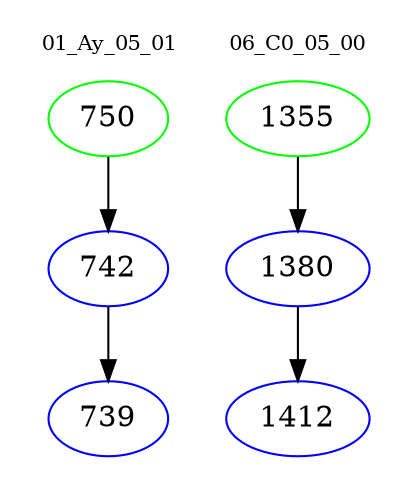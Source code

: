 digraph{
subgraph cluster_0 {
color = white
label = "01_Ay_05_01";
fontsize=10;
T0_750 [label="750", color="green"]
T0_750 -> T0_742 [color="black"]
T0_742 [label="742", color="blue"]
T0_742 -> T0_739 [color="black"]
T0_739 [label="739", color="blue"]
}
subgraph cluster_1 {
color = white
label = "06_C0_05_00";
fontsize=10;
T1_1355 [label="1355", color="green"]
T1_1355 -> T1_1380 [color="black"]
T1_1380 [label="1380", color="blue"]
T1_1380 -> T1_1412 [color="black"]
T1_1412 [label="1412", color="blue"]
}
}
